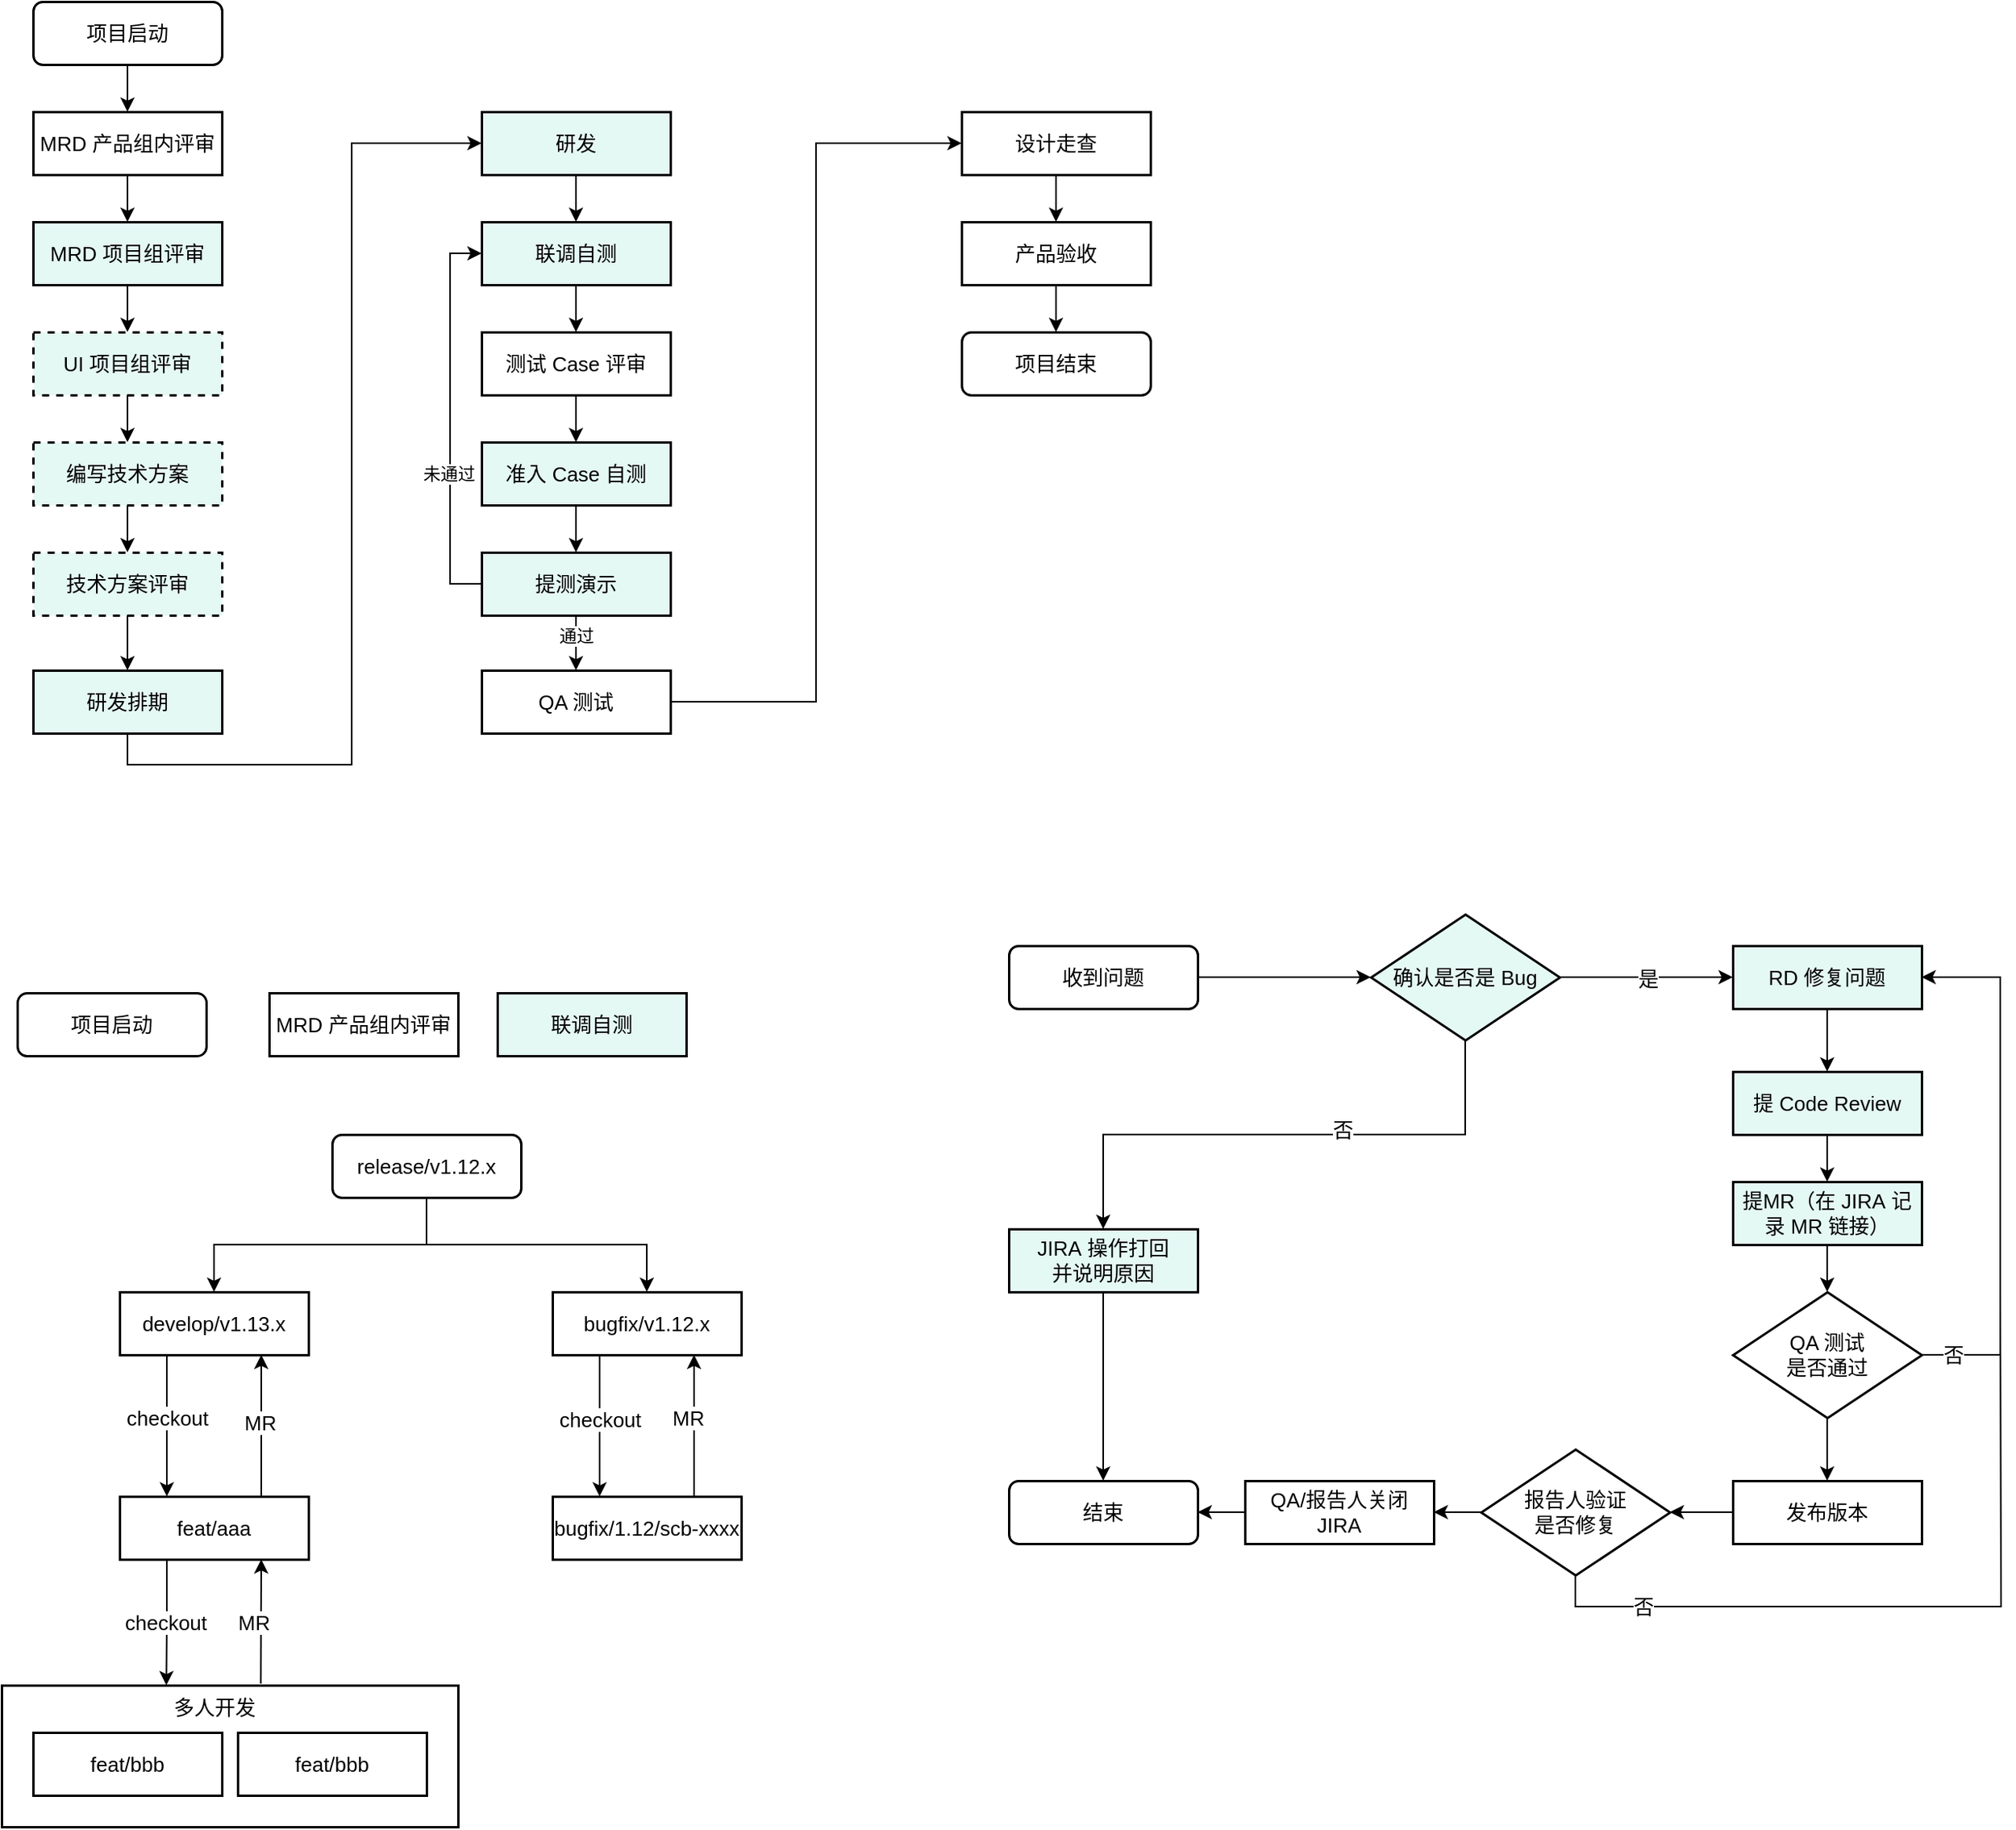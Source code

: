 <mxfile version="15.9.6" type="github">
  <diagram id="BOqhkHt5Eq3INIGbxSpu" name="Page-1">
    <mxGraphModel dx="1722" dy="941" grid="1" gridSize="10" guides="1" tooltips="1" connect="1" arrows="1" fold="1" page="1" pageScale="1" pageWidth="827" pageHeight="1169" math="0" shadow="0">
      <root>
        <mxCell id="0" />
        <mxCell id="1" parent="0" />
        <mxCell id="CnDFxZGfQW4HEQAPFCdr-6" style="edgeStyle=orthogonalEdgeStyle;rounded=0;orthogonalLoop=1;jettySize=auto;html=1;exitX=0.5;exitY=1;exitDx=0;exitDy=0;entryX=0.5;entryY=0;entryDx=0;entryDy=0;" edge="1" parent="1" source="CnDFxZGfQW4HEQAPFCdr-3" target="CnDFxZGfQW4HEQAPFCdr-5">
          <mxGeometry relative="1" as="geometry" />
        </mxCell>
        <mxCell id="CnDFxZGfQW4HEQAPFCdr-3" value="MRD&amp;nbsp;产品组内评审" style="rounded=0;whiteSpace=wrap;html=1;strokeWidth=1.5;fontSize=13;" vertex="1" parent="1">
          <mxGeometry x="150" y="190" width="120" height="40" as="geometry" />
        </mxCell>
        <mxCell id="CnDFxZGfQW4HEQAPFCdr-20" style="edgeStyle=orthogonalEdgeStyle;rounded=0;orthogonalLoop=1;jettySize=auto;html=1;exitX=0.5;exitY=1;exitDx=0;exitDy=0;entryX=0.5;entryY=0;entryDx=0;entryDy=0;" edge="1" parent="1" source="CnDFxZGfQW4HEQAPFCdr-5" target="CnDFxZGfQW4HEQAPFCdr-8">
          <mxGeometry relative="1" as="geometry" />
        </mxCell>
        <mxCell id="CnDFxZGfQW4HEQAPFCdr-5" value="MRD 项目组评审" style="rounded=0;whiteSpace=wrap;html=1;fillColor=#e5f9f4;strokeWidth=1.5;fontSize=13;" vertex="1" parent="1">
          <mxGeometry x="150" y="260" width="120" height="40" as="geometry" />
        </mxCell>
        <mxCell id="CnDFxZGfQW4HEQAPFCdr-30" style="edgeStyle=orthogonalEdgeStyle;rounded=0;orthogonalLoop=1;jettySize=auto;html=1;exitX=0.5;exitY=1;exitDx=0;exitDy=0;entryX=0.5;entryY=0;entryDx=0;entryDy=0;" edge="1" parent="1" source="CnDFxZGfQW4HEQAPFCdr-8" target="CnDFxZGfQW4HEQAPFCdr-10">
          <mxGeometry relative="1" as="geometry" />
        </mxCell>
        <mxCell id="CnDFxZGfQW4HEQAPFCdr-8" value="UI 项目组评审" style="rounded=0;whiteSpace=wrap;html=1;dashed=1;fillColor=#e5f9f4;strokeWidth=1.5;fontSize=13;" vertex="1" parent="1">
          <mxGeometry x="150" y="330" width="120" height="40" as="geometry" />
        </mxCell>
        <mxCell id="CnDFxZGfQW4HEQAPFCdr-32" style="edgeStyle=orthogonalEdgeStyle;rounded=0;orthogonalLoop=1;jettySize=auto;html=1;exitX=0.5;exitY=1;exitDx=0;exitDy=0;" edge="1" parent="1" source="CnDFxZGfQW4HEQAPFCdr-9" target="CnDFxZGfQW4HEQAPFCdr-12">
          <mxGeometry relative="1" as="geometry" />
        </mxCell>
        <mxCell id="CnDFxZGfQW4HEQAPFCdr-9" value="技术方案评审" style="rounded=0;whiteSpace=wrap;html=1;dashed=1;fillColor=#e5f9f4;strokeWidth=1.5;fontSize=13;" vertex="1" parent="1">
          <mxGeometry x="150" y="470" width="120" height="40" as="geometry" />
        </mxCell>
        <mxCell id="CnDFxZGfQW4HEQAPFCdr-31" style="edgeStyle=orthogonalEdgeStyle;rounded=0;orthogonalLoop=1;jettySize=auto;html=1;exitX=0.5;exitY=1;exitDx=0;exitDy=0;" edge="1" parent="1" source="CnDFxZGfQW4HEQAPFCdr-10" target="CnDFxZGfQW4HEQAPFCdr-9">
          <mxGeometry relative="1" as="geometry" />
        </mxCell>
        <mxCell id="CnDFxZGfQW4HEQAPFCdr-10" value="编写技术方案" style="rounded=0;whiteSpace=wrap;html=1;dashed=1;fillColor=#e5f9f4;strokeWidth=1.5;fontSize=13;" vertex="1" parent="1">
          <mxGeometry x="150" y="400" width="120" height="40" as="geometry" />
        </mxCell>
        <mxCell id="CnDFxZGfQW4HEQAPFCdr-33" style="edgeStyle=orthogonalEdgeStyle;rounded=0;orthogonalLoop=1;jettySize=auto;html=1;exitX=0.5;exitY=1;exitDx=0;exitDy=0;entryX=0;entryY=0.5;entryDx=0;entryDy=0;" edge="1" parent="1" source="CnDFxZGfQW4HEQAPFCdr-12" target="CnDFxZGfQW4HEQAPFCdr-14">
          <mxGeometry relative="1" as="geometry">
            <mxPoint x="290" y="390" as="targetPoint" />
          </mxGeometry>
        </mxCell>
        <mxCell id="CnDFxZGfQW4HEQAPFCdr-12" value="研发排期" style="rounded=0;whiteSpace=wrap;html=1;fillColor=#e5f9f4;strokeWidth=1.5;fontSize=13;" vertex="1" parent="1">
          <mxGeometry x="150" y="545" width="120" height="40" as="geometry" />
        </mxCell>
        <mxCell id="CnDFxZGfQW4HEQAPFCdr-34" style="edgeStyle=orthogonalEdgeStyle;rounded=0;orthogonalLoop=1;jettySize=auto;html=1;exitX=0.5;exitY=1;exitDx=0;exitDy=0;" edge="1" parent="1" source="CnDFxZGfQW4HEQAPFCdr-14" target="CnDFxZGfQW4HEQAPFCdr-15">
          <mxGeometry relative="1" as="geometry" />
        </mxCell>
        <mxCell id="CnDFxZGfQW4HEQAPFCdr-14" value="研发" style="rounded=0;whiteSpace=wrap;html=1;fillColor=#e5f9f4;strokeWidth=1.5;fontSize=13;" vertex="1" parent="1">
          <mxGeometry x="435" y="190" width="120" height="40" as="geometry" />
        </mxCell>
        <mxCell id="CnDFxZGfQW4HEQAPFCdr-35" style="edgeStyle=orthogonalEdgeStyle;rounded=0;orthogonalLoop=1;jettySize=auto;html=1;exitX=0.5;exitY=1;exitDx=0;exitDy=0;" edge="1" parent="1" source="CnDFxZGfQW4HEQAPFCdr-15" target="CnDFxZGfQW4HEQAPFCdr-16">
          <mxGeometry relative="1" as="geometry" />
        </mxCell>
        <mxCell id="CnDFxZGfQW4HEQAPFCdr-15" value="联调自测" style="rounded=0;whiteSpace=wrap;html=1;fillColor=#e5f9f4;strokeWidth=1.5;fontSize=13;" vertex="1" parent="1">
          <mxGeometry x="435" y="260" width="120" height="40" as="geometry" />
        </mxCell>
        <mxCell id="CnDFxZGfQW4HEQAPFCdr-36" style="edgeStyle=orthogonalEdgeStyle;rounded=0;orthogonalLoop=1;jettySize=auto;html=1;exitX=0.5;exitY=1;exitDx=0;exitDy=0;entryX=0.5;entryY=0;entryDx=0;entryDy=0;" edge="1" parent="1" source="CnDFxZGfQW4HEQAPFCdr-16" target="CnDFxZGfQW4HEQAPFCdr-17">
          <mxGeometry relative="1" as="geometry" />
        </mxCell>
        <mxCell id="CnDFxZGfQW4HEQAPFCdr-16" value="测试 Case 评审" style="rounded=0;whiteSpace=wrap;html=1;strokeWidth=1.5;fontSize=13;" vertex="1" parent="1">
          <mxGeometry x="435" y="330" width="120" height="40" as="geometry" />
        </mxCell>
        <mxCell id="CnDFxZGfQW4HEQAPFCdr-37" style="edgeStyle=orthogonalEdgeStyle;rounded=0;orthogonalLoop=1;jettySize=auto;html=1;exitX=0.5;exitY=1;exitDx=0;exitDy=0;" edge="1" parent="1" source="CnDFxZGfQW4HEQAPFCdr-17" target="CnDFxZGfQW4HEQAPFCdr-18">
          <mxGeometry relative="1" as="geometry" />
        </mxCell>
        <mxCell id="CnDFxZGfQW4HEQAPFCdr-17" value="准入 Case 自测" style="rounded=0;whiteSpace=wrap;html=1;fillColor=#e5f9f4;strokeWidth=1.5;fontSize=13;" vertex="1" parent="1">
          <mxGeometry x="435" y="400" width="120" height="40" as="geometry" />
        </mxCell>
        <mxCell id="CnDFxZGfQW4HEQAPFCdr-38" style="edgeStyle=orthogonalEdgeStyle;rounded=0;orthogonalLoop=1;jettySize=auto;html=1;exitX=0.5;exitY=1;exitDx=0;exitDy=0;" edge="1" parent="1" source="CnDFxZGfQW4HEQAPFCdr-18" target="CnDFxZGfQW4HEQAPFCdr-19">
          <mxGeometry relative="1" as="geometry" />
        </mxCell>
        <mxCell id="CnDFxZGfQW4HEQAPFCdr-47" value="通过" style="edgeLabel;html=1;align=center;verticalAlign=middle;resizable=0;points=[];" vertex="1" connectable="0" parent="CnDFxZGfQW4HEQAPFCdr-38">
          <mxGeometry x="-0.425" relative="1" as="geometry">
            <mxPoint as="offset" />
          </mxGeometry>
        </mxCell>
        <mxCell id="CnDFxZGfQW4HEQAPFCdr-44" style="edgeStyle=orthogonalEdgeStyle;rounded=0;orthogonalLoop=1;jettySize=auto;html=1;exitX=0;exitY=0.5;exitDx=0;exitDy=0;entryX=0;entryY=0.5;entryDx=0;entryDy=0;" edge="1" parent="1" source="CnDFxZGfQW4HEQAPFCdr-18" target="CnDFxZGfQW4HEQAPFCdr-15">
          <mxGeometry relative="1" as="geometry" />
        </mxCell>
        <mxCell id="CnDFxZGfQW4HEQAPFCdr-48" value="未通过" style="edgeLabel;html=1;align=center;verticalAlign=middle;resizable=0;points=[];" vertex="1" connectable="0" parent="CnDFxZGfQW4HEQAPFCdr-44">
          <mxGeometry x="-0.372" y="1" relative="1" as="geometry">
            <mxPoint y="-12" as="offset" />
          </mxGeometry>
        </mxCell>
        <mxCell id="CnDFxZGfQW4HEQAPFCdr-18" value="提测演示" style="rounded=0;whiteSpace=wrap;html=1;fillColor=#e5f9f4;strokeWidth=1.5;fontSize=13;" vertex="1" parent="1">
          <mxGeometry x="435" y="470" width="120" height="40" as="geometry" />
        </mxCell>
        <mxCell id="CnDFxZGfQW4HEQAPFCdr-40" style="edgeStyle=orthogonalEdgeStyle;rounded=0;orthogonalLoop=1;jettySize=auto;html=1;exitX=1;exitY=0.5;exitDx=0;exitDy=0;entryX=0;entryY=0.5;entryDx=0;entryDy=0;" edge="1" parent="1" source="CnDFxZGfQW4HEQAPFCdr-19" target="CnDFxZGfQW4HEQAPFCdr-21">
          <mxGeometry relative="1" as="geometry" />
        </mxCell>
        <mxCell id="CnDFxZGfQW4HEQAPFCdr-19" value="QA 测试" style="rounded=0;whiteSpace=wrap;html=1;strokeWidth=1.5;fontSize=13;" vertex="1" parent="1">
          <mxGeometry x="435" y="545" width="120" height="40" as="geometry" />
        </mxCell>
        <mxCell id="CnDFxZGfQW4HEQAPFCdr-41" style="edgeStyle=orthogonalEdgeStyle;rounded=0;orthogonalLoop=1;jettySize=auto;html=1;exitX=0.5;exitY=1;exitDx=0;exitDy=0;" edge="1" parent="1" source="CnDFxZGfQW4HEQAPFCdr-21" target="CnDFxZGfQW4HEQAPFCdr-22">
          <mxGeometry relative="1" as="geometry" />
        </mxCell>
        <mxCell id="CnDFxZGfQW4HEQAPFCdr-21" value="设计走查" style="rounded=0;whiteSpace=wrap;html=1;strokeWidth=1.5;fontSize=13;" vertex="1" parent="1">
          <mxGeometry x="740" y="190" width="120" height="40" as="geometry" />
        </mxCell>
        <mxCell id="CnDFxZGfQW4HEQAPFCdr-42" style="edgeStyle=orthogonalEdgeStyle;rounded=0;orthogonalLoop=1;jettySize=auto;html=1;exitX=0.5;exitY=1;exitDx=0;exitDy=0;" edge="1" parent="1" source="CnDFxZGfQW4HEQAPFCdr-22" target="CnDFxZGfQW4HEQAPFCdr-29">
          <mxGeometry relative="1" as="geometry" />
        </mxCell>
        <mxCell id="CnDFxZGfQW4HEQAPFCdr-22" value="产品验收" style="rounded=0;whiteSpace=wrap;html=1;strokeWidth=1.5;fontSize=13;" vertex="1" parent="1">
          <mxGeometry x="740" y="260" width="120" height="40" as="geometry" />
        </mxCell>
        <mxCell id="CnDFxZGfQW4HEQAPFCdr-27" style="edgeStyle=orthogonalEdgeStyle;rounded=0;orthogonalLoop=1;jettySize=auto;html=1;exitX=0.5;exitY=1;exitDx=0;exitDy=0;entryX=0.5;entryY=0;entryDx=0;entryDy=0;" edge="1" parent="1" source="CnDFxZGfQW4HEQAPFCdr-24" target="CnDFxZGfQW4HEQAPFCdr-3">
          <mxGeometry relative="1" as="geometry" />
        </mxCell>
        <mxCell id="CnDFxZGfQW4HEQAPFCdr-24" value="项目启动" style="rounded=1;whiteSpace=wrap;html=1;strokeWidth=1.5;fontSize=13;" vertex="1" parent="1">
          <mxGeometry x="150" y="120" width="120" height="40" as="geometry" />
        </mxCell>
        <mxCell id="CnDFxZGfQW4HEQAPFCdr-29" value="项目结束" style="rounded=1;whiteSpace=wrap;html=1;strokeWidth=1.5;fontSize=13;" vertex="1" parent="1">
          <mxGeometry x="740" y="330" width="120" height="40" as="geometry" />
        </mxCell>
        <mxCell id="CnDFxZGfQW4HEQAPFCdr-83" value="项目启动" style="rounded=1;whiteSpace=wrap;html=1;strokeWidth=1.5;fontSize=13;" vertex="1" parent="1">
          <mxGeometry x="140" y="750" width="120" height="40" as="geometry" />
        </mxCell>
        <mxCell id="CnDFxZGfQW4HEQAPFCdr-84" value="MRD&amp;nbsp;产品组内评审" style="rounded=0;whiteSpace=wrap;html=1;strokeWidth=1.5;fontSize=13;" vertex="1" parent="1">
          <mxGeometry x="300" y="750" width="120" height="40" as="geometry" />
        </mxCell>
        <mxCell id="CnDFxZGfQW4HEQAPFCdr-85" value="联调自测" style="rounded=0;whiteSpace=wrap;html=1;fillColor=#e5f9f4;strokeWidth=1.5;fontSize=13;" vertex="1" parent="1">
          <mxGeometry x="445" y="750" width="120" height="40" as="geometry" />
        </mxCell>
        <mxCell id="CnDFxZGfQW4HEQAPFCdr-104" style="edgeStyle=orthogonalEdgeStyle;rounded=0;orthogonalLoop=1;jettySize=auto;html=1;exitX=0.5;exitY=1;exitDx=0;exitDy=0;fontSize=13;" edge="1" parent="1" source="CnDFxZGfQW4HEQAPFCdr-90" target="CnDFxZGfQW4HEQAPFCdr-91">
          <mxGeometry relative="1" as="geometry" />
        </mxCell>
        <mxCell id="CnDFxZGfQW4HEQAPFCdr-106" style="edgeStyle=orthogonalEdgeStyle;rounded=0;orthogonalLoop=1;jettySize=auto;html=1;exitX=0.5;exitY=1;exitDx=0;exitDy=0;entryX=0.5;entryY=0;entryDx=0;entryDy=0;fontSize=13;" edge="1" parent="1" source="CnDFxZGfQW4HEQAPFCdr-90" target="CnDFxZGfQW4HEQAPFCdr-92">
          <mxGeometry relative="1" as="geometry" />
        </mxCell>
        <mxCell id="CnDFxZGfQW4HEQAPFCdr-90" value="release/v1.12.x" style="rounded=1;whiteSpace=wrap;html=1;strokeWidth=1.5;fontSize=13;" vertex="1" parent="1">
          <mxGeometry x="340" y="840" width="120" height="40" as="geometry" />
        </mxCell>
        <mxCell id="CnDFxZGfQW4HEQAPFCdr-117" style="edgeStyle=orthogonalEdgeStyle;rounded=0;orthogonalLoop=1;jettySize=auto;html=1;exitX=0.25;exitY=1;exitDx=0;exitDy=0;entryX=0.25;entryY=0;entryDx=0;entryDy=0;fontSize=13;" edge="1" parent="1" source="CnDFxZGfQW4HEQAPFCdr-91" target="CnDFxZGfQW4HEQAPFCdr-108">
          <mxGeometry relative="1" as="geometry" />
        </mxCell>
        <mxCell id="CnDFxZGfQW4HEQAPFCdr-122" value="checkout" style="edgeLabel;html=1;align=center;verticalAlign=middle;resizable=0;points=[];fontSize=13;" vertex="1" connectable="0" parent="CnDFxZGfQW4HEQAPFCdr-117">
          <mxGeometry x="-0.115" relative="1" as="geometry">
            <mxPoint as="offset" />
          </mxGeometry>
        </mxCell>
        <mxCell id="CnDFxZGfQW4HEQAPFCdr-91" value="develop/v1.13.x" style="rounded=0;whiteSpace=wrap;html=1;strokeWidth=1.5;fontSize=13;" vertex="1" parent="1">
          <mxGeometry x="205" y="940" width="120" height="40" as="geometry" />
        </mxCell>
        <mxCell id="CnDFxZGfQW4HEQAPFCdr-94" style="edgeStyle=orthogonalEdgeStyle;rounded=0;orthogonalLoop=1;jettySize=auto;html=1;exitX=0.25;exitY=1;exitDx=0;exitDy=0;entryX=0.25;entryY=0;entryDx=0;entryDy=0;fontSize=13;" edge="1" parent="1" source="CnDFxZGfQW4HEQAPFCdr-92" target="CnDFxZGfQW4HEQAPFCdr-93">
          <mxGeometry relative="1" as="geometry" />
        </mxCell>
        <mxCell id="CnDFxZGfQW4HEQAPFCdr-95" value="checkout" style="edgeLabel;html=1;align=center;verticalAlign=middle;resizable=0;points=[];fontSize=13;" vertex="1" connectable="0" parent="CnDFxZGfQW4HEQAPFCdr-94">
          <mxGeometry x="-0.281" relative="1" as="geometry">
            <mxPoint y="8" as="offset" />
          </mxGeometry>
        </mxCell>
        <mxCell id="CnDFxZGfQW4HEQAPFCdr-92" value="bugfix/v1.12.x" style="rounded=0;whiteSpace=wrap;html=1;strokeWidth=1.5;fontSize=13;" vertex="1" parent="1">
          <mxGeometry x="480" y="940" width="120" height="40" as="geometry" />
        </mxCell>
        <mxCell id="CnDFxZGfQW4HEQAPFCdr-97" style="edgeStyle=orthogonalEdgeStyle;rounded=0;orthogonalLoop=1;jettySize=auto;html=1;exitX=0.75;exitY=0;exitDx=0;exitDy=0;entryX=0.75;entryY=1;entryDx=0;entryDy=0;fontSize=13;" edge="1" parent="1" source="CnDFxZGfQW4HEQAPFCdr-93" target="CnDFxZGfQW4HEQAPFCdr-92">
          <mxGeometry relative="1" as="geometry" />
        </mxCell>
        <mxCell id="CnDFxZGfQW4HEQAPFCdr-98" value="MR" style="edgeLabel;html=1;align=center;verticalAlign=middle;resizable=0;points=[];fontSize=13;" vertex="1" connectable="0" parent="CnDFxZGfQW4HEQAPFCdr-97">
          <mxGeometry x="0.115" y="4" relative="1" as="geometry">
            <mxPoint as="offset" />
          </mxGeometry>
        </mxCell>
        <mxCell id="CnDFxZGfQW4HEQAPFCdr-93" value="bugfix/1.12/scb-xxxx" style="rounded=0;whiteSpace=wrap;html=1;strokeWidth=1.5;fontSize=13;" vertex="1" parent="1">
          <mxGeometry x="480" y="1070" width="120" height="40" as="geometry" />
        </mxCell>
        <mxCell id="CnDFxZGfQW4HEQAPFCdr-119" style="edgeStyle=orthogonalEdgeStyle;rounded=0;orthogonalLoop=1;jettySize=auto;html=1;exitX=0.75;exitY=0;exitDx=0;exitDy=0;entryX=0.75;entryY=1;entryDx=0;entryDy=0;fontSize=13;" edge="1" parent="1" source="CnDFxZGfQW4HEQAPFCdr-108" target="CnDFxZGfQW4HEQAPFCdr-91">
          <mxGeometry relative="1" as="geometry" />
        </mxCell>
        <mxCell id="CnDFxZGfQW4HEQAPFCdr-120" value="MR" style="edgeLabel;html=1;align=center;verticalAlign=middle;resizable=0;points=[];fontSize=13;" vertex="1" connectable="0" parent="CnDFxZGfQW4HEQAPFCdr-119">
          <mxGeometry x="0.059" y="1" relative="1" as="geometry">
            <mxPoint as="offset" />
          </mxGeometry>
        </mxCell>
        <mxCell id="CnDFxZGfQW4HEQAPFCdr-123" style="edgeStyle=orthogonalEdgeStyle;rounded=0;orthogonalLoop=1;jettySize=auto;html=1;exitX=0.25;exitY=1;exitDx=0;exitDy=0;entryX=0.361;entryY=0;entryDx=0;entryDy=0;entryPerimeter=0;fontSize=13;" edge="1" parent="1" source="CnDFxZGfQW4HEQAPFCdr-108" target="CnDFxZGfQW4HEQAPFCdr-116">
          <mxGeometry relative="1" as="geometry" />
        </mxCell>
        <mxCell id="CnDFxZGfQW4HEQAPFCdr-130" value="checkout&lt;br&gt;" style="edgeLabel;html=1;align=center;verticalAlign=middle;resizable=0;points=[];fontSize=13;" vertex="1" connectable="0" parent="CnDFxZGfQW4HEQAPFCdr-123">
          <mxGeometry x="-0.219" y="-2" relative="1" as="geometry">
            <mxPoint x="1" y="8" as="offset" />
          </mxGeometry>
        </mxCell>
        <mxCell id="CnDFxZGfQW4HEQAPFCdr-108" value="feat/aaa" style="rounded=0;whiteSpace=wrap;html=1;strokeWidth=1.5;fontSize=13;" vertex="1" parent="1">
          <mxGeometry x="205" y="1070" width="120" height="40" as="geometry" />
        </mxCell>
        <mxCell id="CnDFxZGfQW4HEQAPFCdr-115" style="edgeStyle=orthogonalEdgeStyle;rounded=0;orthogonalLoop=1;jettySize=auto;html=1;exitX=0.5;exitY=1;exitDx=0;exitDy=0;fontSize=13;" edge="1" parent="1" source="CnDFxZGfQW4HEQAPFCdr-91" target="CnDFxZGfQW4HEQAPFCdr-91">
          <mxGeometry relative="1" as="geometry" />
        </mxCell>
        <mxCell id="CnDFxZGfQW4HEQAPFCdr-116" value="" style="rounded=0;whiteSpace=wrap;html=1;fontSize=13;strokeWidth=1.5;fillColor=none;zIndex=0;" vertex="1" parent="1">
          <mxGeometry x="130" y="1190" width="290" height="90" as="geometry" />
        </mxCell>
        <mxCell id="CnDFxZGfQW4HEQAPFCdr-124" value="feat/bbb" style="rounded=0;whiteSpace=wrap;html=1;strokeWidth=1.5;fontSize=13;" vertex="1" parent="1">
          <mxGeometry x="150" y="1220" width="120" height="40" as="geometry" />
        </mxCell>
        <mxCell id="CnDFxZGfQW4HEQAPFCdr-125" value="feat/bbb" style="rounded=0;whiteSpace=wrap;html=1;strokeWidth=1.5;fontSize=13;" vertex="1" parent="1">
          <mxGeometry x="280" y="1220" width="120" height="40" as="geometry" />
        </mxCell>
        <mxCell id="CnDFxZGfQW4HEQAPFCdr-128" value="多人开发" style="text;html=1;align=center;verticalAlign=middle;resizable=0;points=[];autosize=1;strokeColor=none;fillColor=none;fontSize=13;" vertex="1" parent="1">
          <mxGeometry x="230" y="1194" width="70" height="20" as="geometry" />
        </mxCell>
        <mxCell id="CnDFxZGfQW4HEQAPFCdr-129" value="" style="endArrow=classic;html=1;rounded=0;fontSize=13;exitX=0.568;exitY=-0.011;exitDx=0;exitDy=0;exitPerimeter=0;entryX=0.75;entryY=1;entryDx=0;entryDy=0;" edge="1" parent="1" source="CnDFxZGfQW4HEQAPFCdr-116" target="CnDFxZGfQW4HEQAPFCdr-108">
          <mxGeometry width="50" height="50" relative="1" as="geometry">
            <mxPoint x="710" y="1170" as="sourcePoint" />
            <mxPoint x="760" y="1120" as="targetPoint" />
          </mxGeometry>
        </mxCell>
        <mxCell id="CnDFxZGfQW4HEQAPFCdr-131" value="MR" style="edgeLabel;html=1;align=center;verticalAlign=middle;resizable=0;points=[];fontSize=13;" vertex="1" connectable="0" parent="CnDFxZGfQW4HEQAPFCdr-129">
          <mxGeometry x="-0.172" y="-2" relative="1" as="geometry">
            <mxPoint x="-7" y="-7" as="offset" />
          </mxGeometry>
        </mxCell>
        <mxCell id="CnDFxZGfQW4HEQAPFCdr-134" style="edgeStyle=orthogonalEdgeStyle;rounded=0;orthogonalLoop=1;jettySize=auto;html=1;exitX=1;exitY=0.5;exitDx=0;exitDy=0;fontSize=13;entryX=0;entryY=0.5;entryDx=0;entryDy=0;" edge="1" parent="1" source="CnDFxZGfQW4HEQAPFCdr-132" target="CnDFxZGfQW4HEQAPFCdr-133">
          <mxGeometry relative="1" as="geometry" />
        </mxCell>
        <mxCell id="CnDFxZGfQW4HEQAPFCdr-132" value="收到问题" style="rounded=1;whiteSpace=wrap;html=1;strokeWidth=1.5;fontSize=13;" vertex="1" parent="1">
          <mxGeometry x="770" y="720" width="120" height="40" as="geometry" />
        </mxCell>
        <mxCell id="CnDFxZGfQW4HEQAPFCdr-138" style="edgeStyle=orthogonalEdgeStyle;rounded=0;orthogonalLoop=1;jettySize=auto;html=1;exitX=0.5;exitY=1;exitDx=0;exitDy=0;entryX=0.5;entryY=0;entryDx=0;entryDy=0;fontSize=13;" edge="1" parent="1" source="CnDFxZGfQW4HEQAPFCdr-133" target="CnDFxZGfQW4HEQAPFCdr-136">
          <mxGeometry relative="1" as="geometry" />
        </mxCell>
        <mxCell id="CnDFxZGfQW4HEQAPFCdr-139" value="否" style="edgeLabel;html=1;align=center;verticalAlign=middle;resizable=0;points=[];fontSize=13;" vertex="1" connectable="0" parent="CnDFxZGfQW4HEQAPFCdr-138">
          <mxGeometry x="-0.212" y="-3" relative="1" as="geometry">
            <mxPoint as="offset" />
          </mxGeometry>
        </mxCell>
        <mxCell id="CnDFxZGfQW4HEQAPFCdr-142" style="edgeStyle=orthogonalEdgeStyle;rounded=0;orthogonalLoop=1;jettySize=auto;html=1;exitX=1;exitY=0.5;exitDx=0;exitDy=0;fontSize=13;entryX=0;entryY=0.5;entryDx=0;entryDy=0;" edge="1" parent="1" source="CnDFxZGfQW4HEQAPFCdr-133" target="CnDFxZGfQW4HEQAPFCdr-144">
          <mxGeometry relative="1" as="geometry">
            <mxPoint x="1160" y="740" as="targetPoint" />
          </mxGeometry>
        </mxCell>
        <mxCell id="CnDFxZGfQW4HEQAPFCdr-143" value="是" style="edgeLabel;html=1;align=center;verticalAlign=middle;resizable=0;points=[];fontSize=13;" vertex="1" connectable="0" parent="CnDFxZGfQW4HEQAPFCdr-142">
          <mxGeometry x="-0.003" y="-1" relative="1" as="geometry">
            <mxPoint x="1" as="offset" />
          </mxGeometry>
        </mxCell>
        <mxCell id="CnDFxZGfQW4HEQAPFCdr-133" value="确认是否是 Bug" style="rhombus;whiteSpace=wrap;html=1;fontSize=13;strokeWidth=1.5;fillColor=#e5f9f4;" vertex="1" parent="1">
          <mxGeometry x="1000" y="700" width="120" height="80" as="geometry" />
        </mxCell>
        <mxCell id="CnDFxZGfQW4HEQAPFCdr-141" style="edgeStyle=orthogonalEdgeStyle;rounded=0;orthogonalLoop=1;jettySize=auto;html=1;exitX=0.5;exitY=1;exitDx=0;exitDy=0;entryX=0.5;entryY=0;entryDx=0;entryDy=0;fontSize=13;" edge="1" parent="1" source="CnDFxZGfQW4HEQAPFCdr-136" target="CnDFxZGfQW4HEQAPFCdr-137">
          <mxGeometry relative="1" as="geometry" />
        </mxCell>
        <mxCell id="CnDFxZGfQW4HEQAPFCdr-136" value="JIRA&amp;nbsp;操作打回&lt;br&gt;并说明原因" style="rounded=0;whiteSpace=wrap;html=1;strokeWidth=1.5;fontSize=13;fillColor=#E5F9F4;" vertex="1" parent="1">
          <mxGeometry x="770" y="900" width="120" height="40" as="geometry" />
        </mxCell>
        <mxCell id="CnDFxZGfQW4HEQAPFCdr-137" value="结束" style="rounded=1;whiteSpace=wrap;html=1;strokeWidth=1.5;fontSize=13;" vertex="1" parent="1">
          <mxGeometry x="770" y="1060" width="120" height="40" as="geometry" />
        </mxCell>
        <mxCell id="CnDFxZGfQW4HEQAPFCdr-170" style="edgeStyle=orthogonalEdgeStyle;rounded=0;orthogonalLoop=1;jettySize=auto;html=1;exitX=0.5;exitY=1;exitDx=0;exitDy=0;entryX=0.5;entryY=0;entryDx=0;entryDy=0;fontSize=13;endArrow=classic;endFill=1;" edge="1" parent="1" source="CnDFxZGfQW4HEQAPFCdr-144" target="CnDFxZGfQW4HEQAPFCdr-145">
          <mxGeometry relative="1" as="geometry" />
        </mxCell>
        <mxCell id="CnDFxZGfQW4HEQAPFCdr-144" value="RD 修复问题" style="rounded=0;whiteSpace=wrap;html=1;strokeWidth=1.5;fontSize=13;fillColor=#E5F9F4;" vertex="1" parent="1">
          <mxGeometry x="1230" y="720" width="120" height="40" as="geometry" />
        </mxCell>
        <mxCell id="CnDFxZGfQW4HEQAPFCdr-171" style="edgeStyle=orthogonalEdgeStyle;rounded=0;orthogonalLoop=1;jettySize=auto;html=1;exitX=0.5;exitY=1;exitDx=0;exitDy=0;entryX=0.5;entryY=0;entryDx=0;entryDy=0;fontSize=13;endArrow=classic;endFill=1;" edge="1" parent="1" source="CnDFxZGfQW4HEQAPFCdr-145" target="CnDFxZGfQW4HEQAPFCdr-146">
          <mxGeometry relative="1" as="geometry" />
        </mxCell>
        <mxCell id="CnDFxZGfQW4HEQAPFCdr-145" value="提 Code Review" style="rounded=0;whiteSpace=wrap;html=1;strokeWidth=1.5;fontSize=13;fillColor=#E5F9F4;" vertex="1" parent="1">
          <mxGeometry x="1230" y="800" width="120" height="40" as="geometry" />
        </mxCell>
        <mxCell id="CnDFxZGfQW4HEQAPFCdr-172" style="edgeStyle=orthogonalEdgeStyle;rounded=0;orthogonalLoop=1;jettySize=auto;html=1;exitX=0.5;exitY=1;exitDx=0;exitDy=0;fontSize=13;endArrow=classic;endFill=1;" edge="1" parent="1" source="CnDFxZGfQW4HEQAPFCdr-146" target="CnDFxZGfQW4HEQAPFCdr-150">
          <mxGeometry relative="1" as="geometry" />
        </mxCell>
        <mxCell id="CnDFxZGfQW4HEQAPFCdr-146" value="提MR（在 JIRA&amp;nbsp;记录 MR 链接）" style="rounded=0;whiteSpace=wrap;html=1;strokeWidth=1.5;fontSize=13;fillColor=#E5F9F4;" vertex="1" parent="1">
          <mxGeometry x="1230" y="870" width="120" height="40" as="geometry" />
        </mxCell>
        <mxCell id="CnDFxZGfQW4HEQAPFCdr-152" style="edgeStyle=orthogonalEdgeStyle;rounded=0;orthogonalLoop=1;jettySize=auto;html=1;exitX=1;exitY=0.5;exitDx=0;exitDy=0;entryX=1;entryY=0.5;entryDx=0;entryDy=0;fontSize=13;" edge="1" parent="1" source="CnDFxZGfQW4HEQAPFCdr-150" target="CnDFxZGfQW4HEQAPFCdr-144">
          <mxGeometry relative="1" as="geometry">
            <Array as="points">
              <mxPoint x="1400" y="980" />
              <mxPoint x="1400" y="740" />
            </Array>
          </mxGeometry>
        </mxCell>
        <mxCell id="CnDFxZGfQW4HEQAPFCdr-160" value="否" style="edgeLabel;html=1;align=center;verticalAlign=middle;resizable=0;points=[];fontSize=13;" vertex="1" connectable="0" parent="CnDFxZGfQW4HEQAPFCdr-152">
          <mxGeometry x="-0.918" y="-1" relative="1" as="geometry">
            <mxPoint x="6" y="-1" as="offset" />
          </mxGeometry>
        </mxCell>
        <mxCell id="CnDFxZGfQW4HEQAPFCdr-154" style="edgeStyle=orthogonalEdgeStyle;rounded=0;orthogonalLoop=1;jettySize=auto;html=1;exitX=0.5;exitY=1;exitDx=0;exitDy=0;fontSize=13;entryX=0.5;entryY=0;entryDx=0;entryDy=0;" edge="1" parent="1" source="CnDFxZGfQW4HEQAPFCdr-150" target="CnDFxZGfQW4HEQAPFCdr-155">
          <mxGeometry relative="1" as="geometry">
            <mxPoint x="1298.667" y="1060" as="targetPoint" />
          </mxGeometry>
        </mxCell>
        <mxCell id="CnDFxZGfQW4HEQAPFCdr-150" value="QA 测试&lt;br&gt;是否通过" style="rhombus;whiteSpace=wrap;html=1;fontSize=13;strokeWidth=1.5;" vertex="1" parent="1">
          <mxGeometry x="1230" y="940" width="120" height="80" as="geometry" />
        </mxCell>
        <mxCell id="CnDFxZGfQW4HEQAPFCdr-166" style="edgeStyle=orthogonalEdgeStyle;rounded=0;orthogonalLoop=1;jettySize=auto;html=1;exitX=0;exitY=0.5;exitDx=0;exitDy=0;entryX=1;entryY=0.5;entryDx=0;entryDy=0;fontSize=13;endArrow=classic;endFill=1;" edge="1" parent="1" source="CnDFxZGfQW4HEQAPFCdr-155" target="CnDFxZGfQW4HEQAPFCdr-157">
          <mxGeometry relative="1" as="geometry" />
        </mxCell>
        <mxCell id="CnDFxZGfQW4HEQAPFCdr-155" value="发布版本" style="rounded=0;whiteSpace=wrap;html=1;strokeWidth=1.5;fontSize=13;" vertex="1" parent="1">
          <mxGeometry x="1230" y="1060" width="120" height="40" as="geometry" />
        </mxCell>
        <mxCell id="CnDFxZGfQW4HEQAPFCdr-158" style="edgeStyle=orthogonalEdgeStyle;rounded=0;orthogonalLoop=1;jettySize=auto;html=1;exitX=0.5;exitY=1;exitDx=0;exitDy=0;fontSize=13;endArrow=none;endFill=0;" edge="1" parent="1" source="CnDFxZGfQW4HEQAPFCdr-157">
          <mxGeometry relative="1" as="geometry">
            <mxPoint x="1400" y="940" as="targetPoint" />
          </mxGeometry>
        </mxCell>
        <mxCell id="CnDFxZGfQW4HEQAPFCdr-161" value="否" style="edgeLabel;html=1;align=center;verticalAlign=middle;resizable=0;points=[];fontSize=13;" vertex="1" connectable="0" parent="CnDFxZGfQW4HEQAPFCdr-158">
          <mxGeometry x="-0.743" relative="1" as="geometry">
            <mxPoint as="offset" />
          </mxGeometry>
        </mxCell>
        <mxCell id="CnDFxZGfQW4HEQAPFCdr-168" style="edgeStyle=orthogonalEdgeStyle;rounded=0;orthogonalLoop=1;jettySize=auto;html=1;exitX=0;exitY=0.5;exitDx=0;exitDy=0;fontSize=13;endArrow=classic;endFill=1;" edge="1" parent="1" source="CnDFxZGfQW4HEQAPFCdr-157" target="CnDFxZGfQW4HEQAPFCdr-167">
          <mxGeometry relative="1" as="geometry" />
        </mxCell>
        <mxCell id="CnDFxZGfQW4HEQAPFCdr-157" value="报告人验证&lt;br&gt;是否修复" style="rhombus;whiteSpace=wrap;html=1;fontSize=13;strokeWidth=1.5;" vertex="1" parent="1">
          <mxGeometry x="1070" y="1040" width="120" height="80" as="geometry" />
        </mxCell>
        <mxCell id="CnDFxZGfQW4HEQAPFCdr-169" style="edgeStyle=orthogonalEdgeStyle;rounded=0;orthogonalLoop=1;jettySize=auto;html=1;exitX=0;exitY=0.5;exitDx=0;exitDy=0;entryX=1;entryY=0.5;entryDx=0;entryDy=0;fontSize=13;endArrow=classic;endFill=1;" edge="1" parent="1" source="CnDFxZGfQW4HEQAPFCdr-167" target="CnDFxZGfQW4HEQAPFCdr-137">
          <mxGeometry relative="1" as="geometry" />
        </mxCell>
        <mxCell id="CnDFxZGfQW4HEQAPFCdr-167" value="QA/报告人关闭&lt;br&gt;JIRA" style="rounded=0;whiteSpace=wrap;html=1;strokeWidth=1.5;fontSize=13;" vertex="1" parent="1">
          <mxGeometry x="920" y="1060" width="120" height="40" as="geometry" />
        </mxCell>
      </root>
    </mxGraphModel>
  </diagram>
</mxfile>
